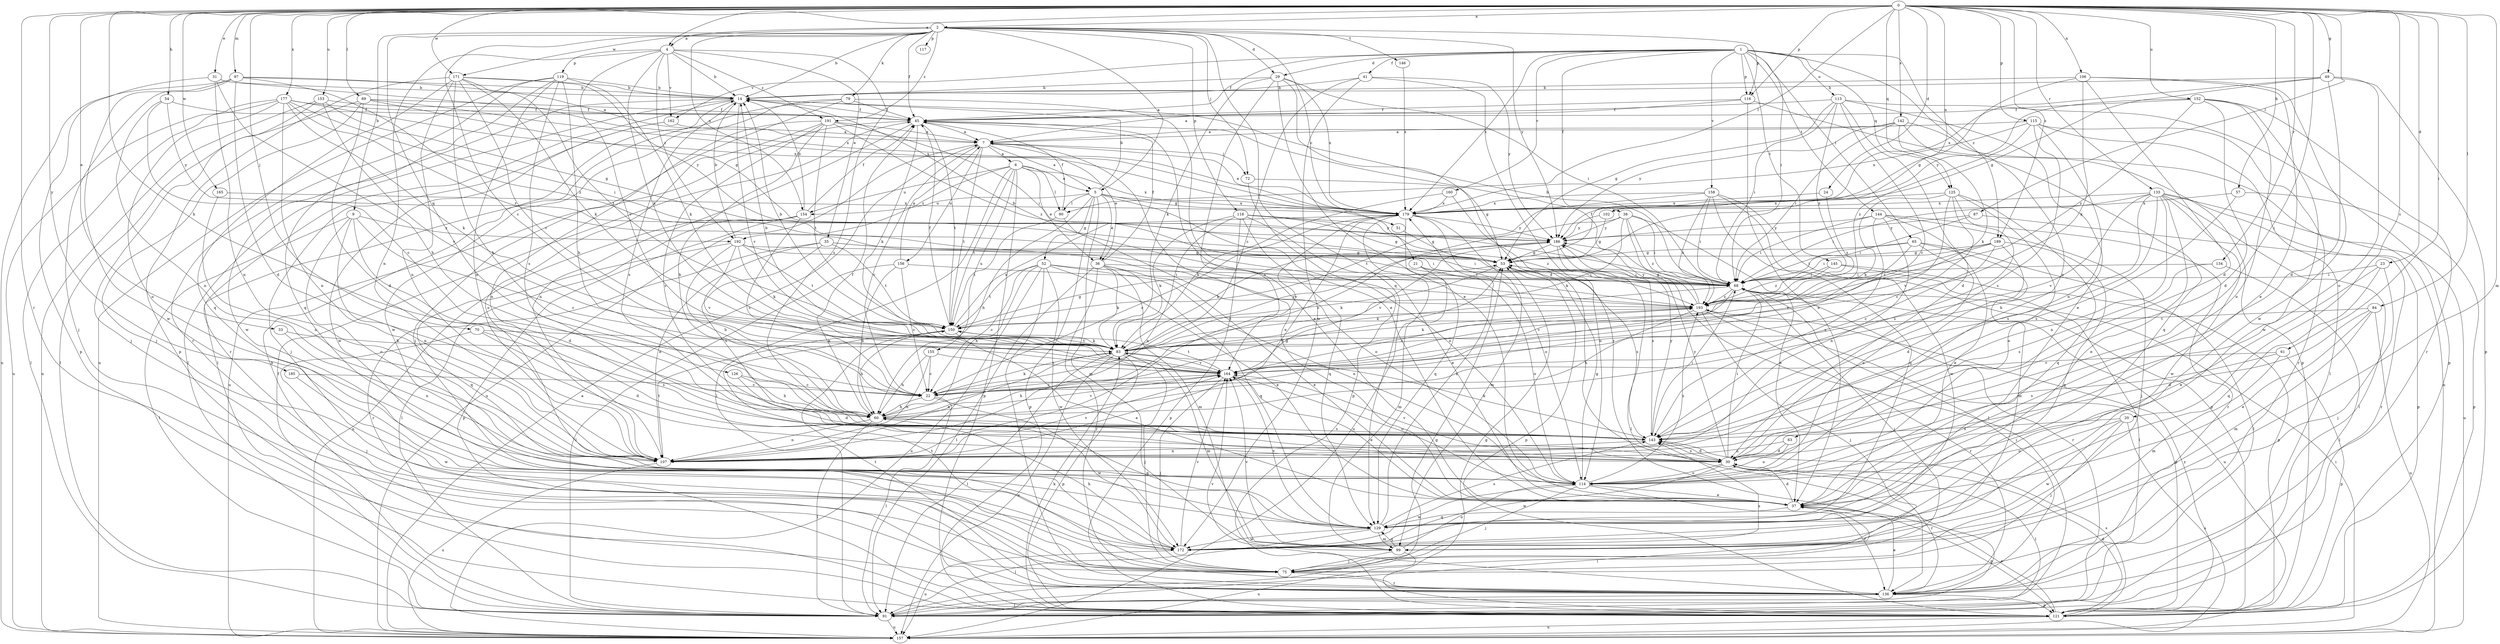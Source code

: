strict digraph  {
0;
1;
2;
4;
5;
6;
7;
9;
14;
20;
21;
22;
23;
24;
29;
30;
31;
33;
35;
36;
37;
38;
41;
45;
49;
51;
52;
53;
54;
57;
60;
61;
63;
65;
68;
70;
72;
75;
79;
83;
84;
87;
89;
90;
91;
97;
99;
102;
106;
107;
113;
114;
115;
116;
117;
118;
119;
121;
125;
126;
129;
133;
134;
136;
142;
143;
144;
145;
146;
150;
152;
153;
154;
155;
156;
157;
158;
160;
162;
164;
165;
171;
172;
177;
179;
185;
186;
189;
191;
192;
193;
0 -> 2  [label=a];
0 -> 4  [label=a];
0 -> 20  [label=c];
0 -> 23  [label=d];
0 -> 24  [label=d];
0 -> 31  [label=e];
0 -> 33  [label=e];
0 -> 49  [label=g];
0 -> 54  [label=h];
0 -> 57  [label=h];
0 -> 60  [label=h];
0 -> 61  [label=i];
0 -> 63  [label=i];
0 -> 70  [label=j];
0 -> 84  [label=l];
0 -> 87  [label=l];
0 -> 89  [label=l];
0 -> 90  [label=l];
0 -> 97  [label=m];
0 -> 99  [label=m];
0 -> 102  [label=n];
0 -> 106  [label=n];
0 -> 115  [label=p];
0 -> 116  [label=p];
0 -> 125  [label=q];
0 -> 133  [label=r];
0 -> 134  [label=r];
0 -> 136  [label=r];
0 -> 142  [label=s];
0 -> 152  [label=u];
0 -> 153  [label=u];
0 -> 165  [label=w];
0 -> 171  [label=w];
0 -> 177  [label=x];
0 -> 185  [label=y];
0 -> 189  [label=z];
1 -> 29  [label=d];
1 -> 38  [label=f];
1 -> 41  [label=f];
1 -> 45  [label=f];
1 -> 65  [label=i];
1 -> 68  [label=i];
1 -> 113  [label=o];
1 -> 114  [label=o];
1 -> 116  [label=p];
1 -> 125  [label=q];
1 -> 144  [label=t];
1 -> 145  [label=t];
1 -> 158  [label=v];
1 -> 160  [label=v];
1 -> 162  [label=v];
1 -> 179  [label=x];
1 -> 189  [label=z];
2 -> 4  [label=a];
2 -> 5  [label=a];
2 -> 9  [label=b];
2 -> 14  [label=b];
2 -> 21  [label=c];
2 -> 22  [label=c];
2 -> 29  [label=d];
2 -> 45  [label=f];
2 -> 72  [label=j];
2 -> 79  [label=k];
2 -> 116  [label=p];
2 -> 117  [label=p];
2 -> 118  [label=p];
2 -> 126  [label=q];
2 -> 129  [label=q];
2 -> 146  [label=t];
2 -> 154  [label=u];
2 -> 171  [label=w];
2 -> 186  [label=y];
2 -> 191  [label=z];
4 -> 14  [label=b];
4 -> 35  [label=e];
4 -> 83  [label=k];
4 -> 107  [label=n];
4 -> 119  [label=p];
4 -> 143  [label=s];
4 -> 162  [label=v];
4 -> 164  [label=v];
4 -> 191  [label=z];
4 -> 192  [label=z];
5 -> 14  [label=b];
5 -> 36  [label=e];
5 -> 51  [label=g];
5 -> 52  [label=g];
5 -> 60  [label=h];
5 -> 90  [label=l];
5 -> 99  [label=m];
5 -> 114  [label=o];
5 -> 121  [label=p];
5 -> 154  [label=u];
5 -> 179  [label=x];
6 -> 5  [label=a];
6 -> 36  [label=e];
6 -> 90  [label=l];
6 -> 91  [label=l];
6 -> 121  [label=p];
6 -> 150  [label=t];
6 -> 154  [label=u];
6 -> 155  [label=u];
6 -> 179  [label=x];
6 -> 192  [label=z];
7 -> 5  [label=a];
7 -> 6  [label=a];
7 -> 22  [label=c];
7 -> 36  [label=e];
7 -> 37  [label=e];
7 -> 72  [label=j];
7 -> 150  [label=t];
7 -> 156  [label=u];
7 -> 157  [label=u];
9 -> 22  [label=c];
9 -> 30  [label=d];
9 -> 91  [label=l];
9 -> 107  [label=n];
9 -> 114  [label=o];
9 -> 192  [label=z];
14 -> 45  [label=f];
14 -> 91  [label=l];
14 -> 136  [label=r];
14 -> 143  [label=s];
14 -> 164  [label=v];
14 -> 172  [label=w];
20 -> 75  [label=j];
20 -> 114  [label=o];
20 -> 143  [label=s];
20 -> 157  [label=u];
20 -> 172  [label=w];
21 -> 68  [label=i];
21 -> 99  [label=m];
21 -> 114  [label=o];
22 -> 60  [label=h];
22 -> 83  [label=k];
22 -> 91  [label=l];
22 -> 172  [label=w];
23 -> 37  [label=e];
23 -> 68  [label=i];
23 -> 75  [label=j];
23 -> 129  [label=q];
24 -> 179  [label=x];
24 -> 193  [label=z];
29 -> 14  [label=b];
29 -> 30  [label=d];
29 -> 37  [label=e];
29 -> 68  [label=i];
29 -> 83  [label=k];
29 -> 107  [label=n];
29 -> 179  [label=x];
30 -> 68  [label=i];
30 -> 91  [label=l];
30 -> 114  [label=o];
30 -> 136  [label=r];
30 -> 143  [label=s];
30 -> 164  [label=v];
30 -> 172  [label=w];
30 -> 186  [label=y];
31 -> 14  [label=b];
31 -> 60  [label=h];
31 -> 107  [label=n];
31 -> 121  [label=p];
31 -> 179  [label=x];
33 -> 83  [label=k];
33 -> 107  [label=n];
35 -> 53  [label=g];
35 -> 68  [label=i];
35 -> 107  [label=n];
35 -> 136  [label=r];
35 -> 143  [label=s];
35 -> 150  [label=t];
36 -> 37  [label=e];
36 -> 45  [label=f];
36 -> 68  [label=i];
36 -> 83  [label=k];
36 -> 91  [label=l];
36 -> 99  [label=m];
36 -> 129  [label=q];
36 -> 136  [label=r];
37 -> 30  [label=d];
37 -> 91  [label=l];
37 -> 121  [label=p];
37 -> 129  [label=q];
38 -> 22  [label=c];
38 -> 37  [label=e];
38 -> 68  [label=i];
38 -> 83  [label=k];
38 -> 91  [label=l];
38 -> 186  [label=y];
38 -> 193  [label=z];
41 -> 14  [label=b];
41 -> 22  [label=c];
41 -> 136  [label=r];
41 -> 172  [label=w];
41 -> 186  [label=y];
45 -> 7  [label=a];
45 -> 37  [label=e];
45 -> 83  [label=k];
45 -> 107  [label=n];
45 -> 150  [label=t];
45 -> 157  [label=u];
49 -> 14  [label=b];
49 -> 30  [label=d];
49 -> 53  [label=g];
49 -> 114  [label=o];
49 -> 121  [label=p];
49 -> 179  [label=x];
51 -> 53  [label=g];
52 -> 22  [label=c];
52 -> 37  [label=e];
52 -> 60  [label=h];
52 -> 68  [label=i];
52 -> 114  [label=o];
52 -> 136  [label=r];
52 -> 150  [label=t];
52 -> 157  [label=u];
52 -> 172  [label=w];
53 -> 68  [label=i];
53 -> 83  [label=k];
53 -> 121  [label=p];
53 -> 143  [label=s];
54 -> 22  [label=c];
54 -> 45  [label=f];
54 -> 107  [label=n];
54 -> 186  [label=y];
57 -> 121  [label=p];
57 -> 143  [label=s];
57 -> 179  [label=x];
60 -> 45  [label=f];
60 -> 53  [label=g];
60 -> 91  [label=l];
60 -> 107  [label=n];
60 -> 129  [label=q];
60 -> 143  [label=s];
60 -> 164  [label=v];
61 -> 99  [label=m];
61 -> 121  [label=p];
61 -> 143  [label=s];
61 -> 164  [label=v];
63 -> 30  [label=d];
63 -> 107  [label=n];
63 -> 114  [label=o];
65 -> 53  [label=g];
65 -> 68  [label=i];
65 -> 91  [label=l];
65 -> 99  [label=m];
65 -> 114  [label=o];
65 -> 164  [label=v];
68 -> 14  [label=b];
68 -> 53  [label=g];
68 -> 83  [label=k];
68 -> 136  [label=r];
68 -> 157  [label=u];
68 -> 164  [label=v];
68 -> 193  [label=z];
70 -> 30  [label=d];
70 -> 75  [label=j];
70 -> 83  [label=k];
70 -> 143  [label=s];
72 -> 53  [label=g];
72 -> 121  [label=p];
75 -> 68  [label=i];
75 -> 136  [label=r];
75 -> 143  [label=s];
75 -> 150  [label=t];
79 -> 37  [label=e];
79 -> 45  [label=f];
79 -> 75  [label=j];
79 -> 91  [label=l];
79 -> 172  [label=w];
83 -> 14  [label=b];
83 -> 75  [label=j];
83 -> 91  [label=l];
83 -> 99  [label=m];
83 -> 107  [label=n];
83 -> 121  [label=p];
83 -> 150  [label=t];
83 -> 157  [label=u];
83 -> 164  [label=v];
83 -> 186  [label=y];
84 -> 30  [label=d];
84 -> 37  [label=e];
84 -> 99  [label=m];
84 -> 150  [label=t];
84 -> 157  [label=u];
87 -> 68  [label=i];
87 -> 136  [label=r];
87 -> 186  [label=y];
89 -> 30  [label=d];
89 -> 45  [label=f];
89 -> 75  [label=j];
89 -> 91  [label=l];
89 -> 179  [label=x];
89 -> 186  [label=y];
90 -> 45  [label=f];
90 -> 114  [label=o];
90 -> 150  [label=t];
91 -> 45  [label=f];
91 -> 53  [label=g];
91 -> 157  [label=u];
97 -> 7  [label=a];
97 -> 14  [label=b];
97 -> 30  [label=d];
97 -> 75  [label=j];
97 -> 157  [label=u];
97 -> 172  [label=w];
97 -> 193  [label=z];
99 -> 75  [label=j];
99 -> 114  [label=o];
99 -> 129  [label=q];
99 -> 157  [label=u];
99 -> 164  [label=v];
102 -> 53  [label=g];
102 -> 186  [label=y];
106 -> 14  [label=b];
106 -> 30  [label=d];
106 -> 37  [label=e];
106 -> 53  [label=g];
106 -> 83  [label=k];
106 -> 172  [label=w];
107 -> 150  [label=t];
107 -> 157  [label=u];
107 -> 164  [label=v];
113 -> 22  [label=c];
113 -> 30  [label=d];
113 -> 37  [label=e];
113 -> 45  [label=f];
113 -> 53  [label=g];
113 -> 68  [label=i];
113 -> 121  [label=p];
113 -> 193  [label=z];
114 -> 37  [label=e];
114 -> 53  [label=g];
114 -> 75  [label=j];
114 -> 136  [label=r];
114 -> 172  [label=w];
114 -> 193  [label=z];
115 -> 7  [label=a];
115 -> 91  [label=l];
115 -> 107  [label=n];
115 -> 136  [label=r];
115 -> 143  [label=s];
115 -> 179  [label=x];
115 -> 193  [label=z];
116 -> 7  [label=a];
116 -> 37  [label=e];
116 -> 45  [label=f];
116 -> 121  [label=p];
118 -> 37  [label=e];
118 -> 53  [label=g];
118 -> 83  [label=k];
118 -> 107  [label=n];
118 -> 121  [label=p];
118 -> 129  [label=q];
118 -> 186  [label=y];
118 -> 193  [label=z];
119 -> 14  [label=b];
119 -> 60  [label=h];
119 -> 83  [label=k];
119 -> 107  [label=n];
119 -> 129  [label=q];
119 -> 136  [label=r];
119 -> 143  [label=s];
119 -> 157  [label=u];
121 -> 14  [label=b];
121 -> 30  [label=d];
121 -> 37  [label=e];
121 -> 53  [label=g];
121 -> 83  [label=k];
121 -> 143  [label=s];
121 -> 157  [label=u];
121 -> 193  [label=z];
125 -> 22  [label=c];
125 -> 83  [label=k];
125 -> 114  [label=o];
125 -> 129  [label=q];
125 -> 143  [label=s];
125 -> 164  [label=v];
125 -> 179  [label=x];
126 -> 22  [label=c];
126 -> 30  [label=d];
126 -> 60  [label=h];
129 -> 91  [label=l];
129 -> 99  [label=m];
129 -> 143  [label=s];
129 -> 164  [label=v];
129 -> 172  [label=w];
129 -> 179  [label=x];
133 -> 37  [label=e];
133 -> 60  [label=h];
133 -> 68  [label=i];
133 -> 91  [label=l];
133 -> 107  [label=n];
133 -> 121  [label=p];
133 -> 143  [label=s];
133 -> 157  [label=u];
133 -> 164  [label=v];
133 -> 172  [label=w];
133 -> 179  [label=x];
134 -> 68  [label=i];
134 -> 91  [label=l];
134 -> 143  [label=s];
136 -> 37  [label=e];
136 -> 68  [label=i];
136 -> 91  [label=l];
136 -> 121  [label=p];
136 -> 150  [label=t];
136 -> 164  [label=v];
142 -> 7  [label=a];
142 -> 68  [label=i];
142 -> 83  [label=k];
142 -> 129  [label=q];
142 -> 157  [label=u];
142 -> 186  [label=y];
143 -> 30  [label=d];
143 -> 68  [label=i];
143 -> 83  [label=k];
143 -> 107  [label=n];
143 -> 186  [label=y];
144 -> 37  [label=e];
144 -> 68  [label=i];
144 -> 75  [label=j];
144 -> 107  [label=n];
144 -> 136  [label=r];
144 -> 143  [label=s];
144 -> 186  [label=y];
145 -> 68  [label=i];
145 -> 91  [label=l];
145 -> 121  [label=p];
145 -> 193  [label=z];
146 -> 179  [label=x];
150 -> 14  [label=b];
150 -> 37  [label=e];
150 -> 45  [label=f];
150 -> 53  [label=g];
150 -> 60  [label=h];
150 -> 83  [label=k];
150 -> 179  [label=x];
152 -> 30  [label=d];
152 -> 45  [label=f];
152 -> 114  [label=o];
152 -> 136  [label=r];
152 -> 172  [label=w];
152 -> 186  [label=y];
152 -> 193  [label=z];
153 -> 45  [label=f];
153 -> 53  [label=g];
153 -> 75  [label=j];
153 -> 157  [label=u];
153 -> 164  [label=v];
154 -> 14  [label=b];
154 -> 22  [label=c];
154 -> 45  [label=f];
154 -> 91  [label=l];
154 -> 121  [label=p];
154 -> 157  [label=u];
155 -> 22  [label=c];
155 -> 60  [label=h];
155 -> 107  [label=n];
155 -> 164  [label=v];
156 -> 7  [label=a];
156 -> 22  [label=c];
156 -> 60  [label=h];
156 -> 68  [label=i];
156 -> 91  [label=l];
157 -> 7  [label=a];
157 -> 68  [label=i];
158 -> 68  [label=i];
158 -> 121  [label=p];
158 -> 129  [label=q];
158 -> 150  [label=t];
158 -> 172  [label=w];
158 -> 179  [label=x];
158 -> 193  [label=z];
160 -> 83  [label=k];
160 -> 114  [label=o];
160 -> 179  [label=x];
162 -> 7  [label=a];
162 -> 75  [label=j];
162 -> 172  [label=w];
164 -> 22  [label=c];
164 -> 37  [label=e];
164 -> 60  [label=h];
164 -> 75  [label=j];
164 -> 114  [label=o];
164 -> 150  [label=t];
164 -> 193  [label=z];
165 -> 107  [label=n];
165 -> 179  [label=x];
171 -> 14  [label=b];
171 -> 53  [label=g];
171 -> 60  [label=h];
171 -> 83  [label=k];
171 -> 107  [label=n];
171 -> 121  [label=p];
171 -> 129  [label=q];
171 -> 150  [label=t];
171 -> 164  [label=v];
172 -> 60  [label=h];
172 -> 157  [label=u];
172 -> 164  [label=v];
177 -> 45  [label=f];
177 -> 68  [label=i];
177 -> 83  [label=k];
177 -> 91  [label=l];
177 -> 107  [label=n];
177 -> 114  [label=o];
177 -> 157  [label=u];
177 -> 179  [label=x];
177 -> 193  [label=z];
179 -> 7  [label=a];
179 -> 22  [label=c];
179 -> 99  [label=m];
179 -> 107  [label=n];
179 -> 114  [label=o];
179 -> 129  [label=q];
179 -> 157  [label=u];
179 -> 164  [label=v];
179 -> 186  [label=y];
185 -> 22  [label=c];
185 -> 172  [label=w];
186 -> 53  [label=g];
186 -> 83  [label=k];
186 -> 91  [label=l];
186 -> 143  [label=s];
186 -> 164  [label=v];
189 -> 22  [label=c];
189 -> 30  [label=d];
189 -> 53  [label=g];
189 -> 68  [label=i];
189 -> 129  [label=q];
189 -> 193  [label=z];
191 -> 7  [label=a];
191 -> 60  [label=h];
191 -> 68  [label=i];
191 -> 107  [label=n];
191 -> 114  [label=o];
191 -> 143  [label=s];
191 -> 150  [label=t];
191 -> 193  [label=z];
192 -> 14  [label=b];
192 -> 53  [label=g];
192 -> 60  [label=h];
192 -> 68  [label=i];
192 -> 83  [label=k];
192 -> 129  [label=q];
192 -> 150  [label=t];
192 -> 164  [label=v];
193 -> 14  [label=b];
193 -> 45  [label=f];
193 -> 60  [label=h];
193 -> 75  [label=j];
193 -> 83  [label=k];
193 -> 121  [label=p];
193 -> 136  [label=r];
193 -> 150  [label=t];
193 -> 186  [label=y];
}
